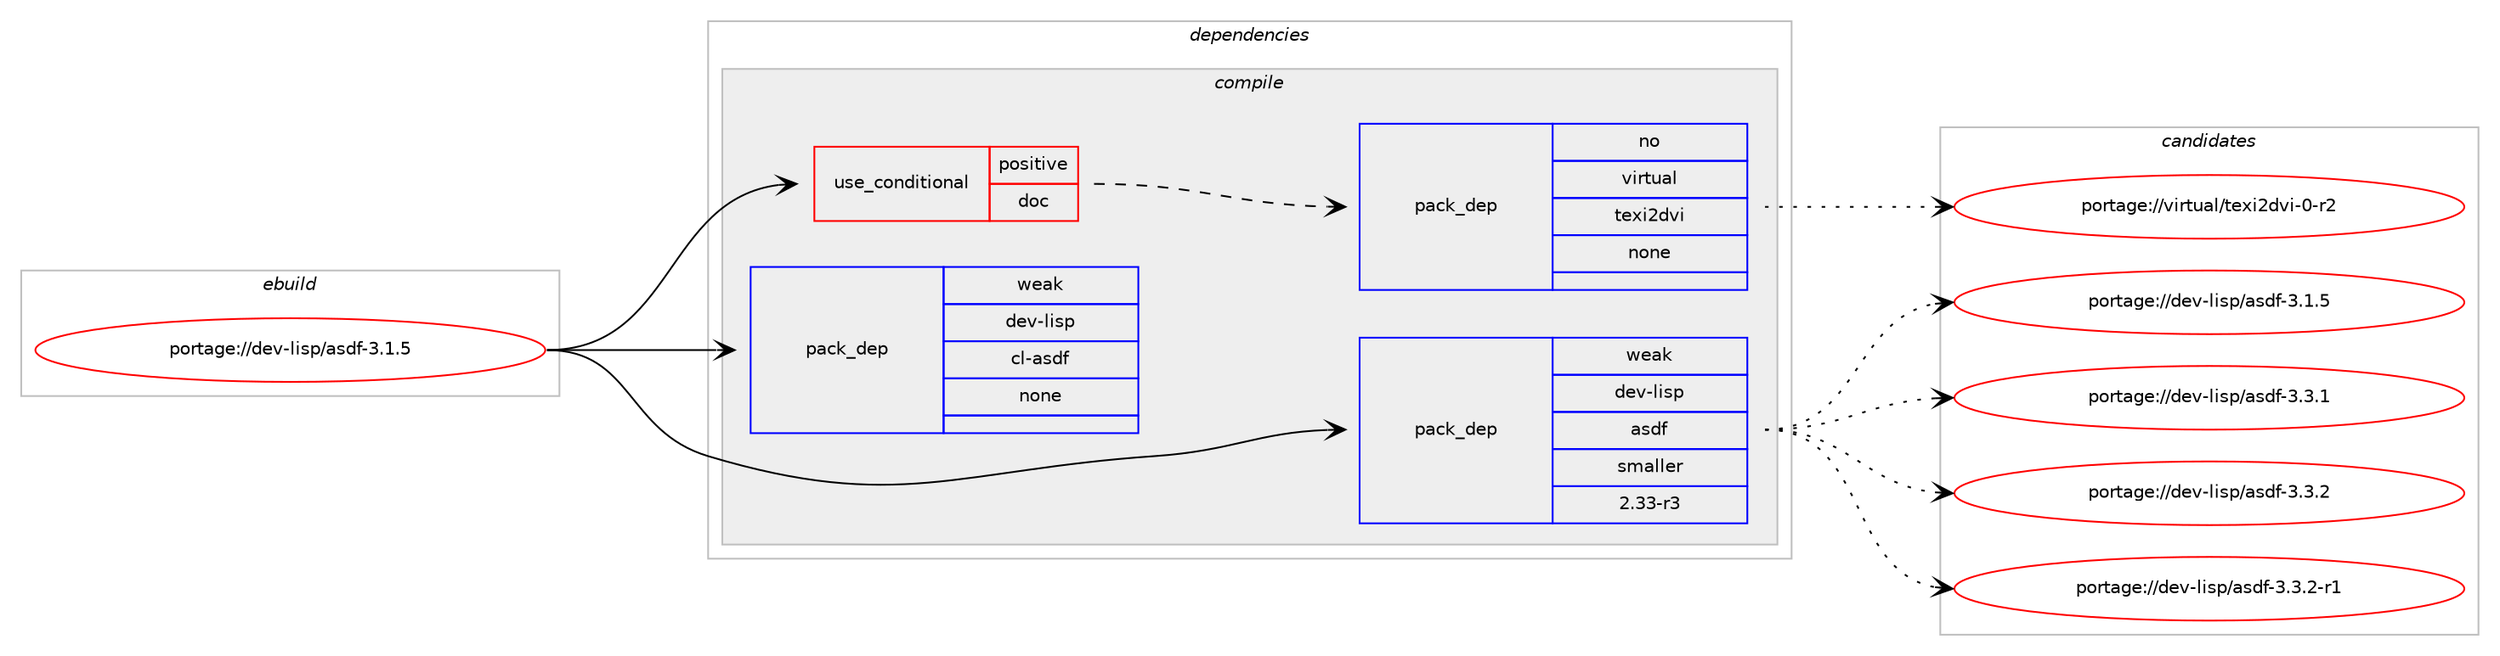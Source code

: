 digraph prolog {

# *************
# Graph options
# *************

newrank=true;
concentrate=true;
compound=true;
graph [rankdir=LR,fontname=Helvetica,fontsize=10,ranksep=1.5];#, ranksep=2.5, nodesep=0.2];
edge  [arrowhead=vee];
node  [fontname=Helvetica,fontsize=10];

# **********
# The ebuild
# **********

subgraph cluster_leftcol {
color=gray;
rank=same;
label=<<i>ebuild</i>>;
id [label="portage://dev-lisp/asdf-3.1.5", color=red, width=4, href="../dev-lisp/asdf-3.1.5.svg"];
}

# ****************
# The dependencies
# ****************

subgraph cluster_midcol {
color=gray;
label=<<i>dependencies</i>>;
subgraph cluster_compile {
fillcolor="#eeeeee";
style=filled;
label=<<i>compile</i>>;
subgraph cond22174 {
dependency105057 [label=<<TABLE BORDER="0" CELLBORDER="1" CELLSPACING="0" CELLPADDING="4"><TR><TD ROWSPAN="3" CELLPADDING="10">use_conditional</TD></TR><TR><TD>positive</TD></TR><TR><TD>doc</TD></TR></TABLE>>, shape=none, color=red];
subgraph pack79742 {
dependency105058 [label=<<TABLE BORDER="0" CELLBORDER="1" CELLSPACING="0" CELLPADDING="4" WIDTH="220"><TR><TD ROWSPAN="6" CELLPADDING="30">pack_dep</TD></TR><TR><TD WIDTH="110">no</TD></TR><TR><TD>virtual</TD></TR><TR><TD>texi2dvi</TD></TR><TR><TD>none</TD></TR><TR><TD></TD></TR></TABLE>>, shape=none, color=blue];
}
dependency105057:e -> dependency105058:w [weight=20,style="dashed",arrowhead="vee"];
}
id:e -> dependency105057:w [weight=20,style="solid",arrowhead="vee"];
subgraph pack79743 {
dependency105059 [label=<<TABLE BORDER="0" CELLBORDER="1" CELLSPACING="0" CELLPADDING="4" WIDTH="220"><TR><TD ROWSPAN="6" CELLPADDING="30">pack_dep</TD></TR><TR><TD WIDTH="110">weak</TD></TR><TR><TD>dev-lisp</TD></TR><TR><TD>asdf</TD></TR><TR><TD>smaller</TD></TR><TR><TD>2.33-r3</TD></TR></TABLE>>, shape=none, color=blue];
}
id:e -> dependency105059:w [weight=20,style="solid",arrowhead="vee"];
subgraph pack79744 {
dependency105060 [label=<<TABLE BORDER="0" CELLBORDER="1" CELLSPACING="0" CELLPADDING="4" WIDTH="220"><TR><TD ROWSPAN="6" CELLPADDING="30">pack_dep</TD></TR><TR><TD WIDTH="110">weak</TD></TR><TR><TD>dev-lisp</TD></TR><TR><TD>cl-asdf</TD></TR><TR><TD>none</TD></TR><TR><TD></TD></TR></TABLE>>, shape=none, color=blue];
}
id:e -> dependency105060:w [weight=20,style="solid",arrowhead="vee"];
}
subgraph cluster_compileandrun {
fillcolor="#eeeeee";
style=filled;
label=<<i>compile and run</i>>;
}
subgraph cluster_run {
fillcolor="#eeeeee";
style=filled;
label=<<i>run</i>>;
}
}

# **************
# The candidates
# **************

subgraph cluster_choices {
rank=same;
color=gray;
label=<<i>candidates</i>>;

subgraph choice79742 {
color=black;
nodesep=1;
choiceportage11810511411611797108471161011201055010011810545484511450 [label="portage://virtual/texi2dvi-0-r2", color=red, width=4,href="../virtual/texi2dvi-0-r2.svg"];
dependency105058:e -> choiceportage11810511411611797108471161011201055010011810545484511450:w [style=dotted,weight="100"];
}
subgraph choice79743 {
color=black;
nodesep=1;
choiceportage100101118451081051151124797115100102455146494653 [label="portage://dev-lisp/asdf-3.1.5", color=red, width=4,href="../dev-lisp/asdf-3.1.5.svg"];
choiceportage100101118451081051151124797115100102455146514649 [label="portage://dev-lisp/asdf-3.3.1", color=red, width=4,href="../dev-lisp/asdf-3.3.1.svg"];
choiceportage100101118451081051151124797115100102455146514650 [label="portage://dev-lisp/asdf-3.3.2", color=red, width=4,href="../dev-lisp/asdf-3.3.2.svg"];
choiceportage1001011184510810511511247971151001024551465146504511449 [label="portage://dev-lisp/asdf-3.3.2-r1", color=red, width=4,href="../dev-lisp/asdf-3.3.2-r1.svg"];
dependency105059:e -> choiceportage100101118451081051151124797115100102455146494653:w [style=dotted,weight="100"];
dependency105059:e -> choiceportage100101118451081051151124797115100102455146514649:w [style=dotted,weight="100"];
dependency105059:e -> choiceportage100101118451081051151124797115100102455146514650:w [style=dotted,weight="100"];
dependency105059:e -> choiceportage1001011184510810511511247971151001024551465146504511449:w [style=dotted,weight="100"];
}
subgraph choice79744 {
color=black;
nodesep=1;
}
}

}
